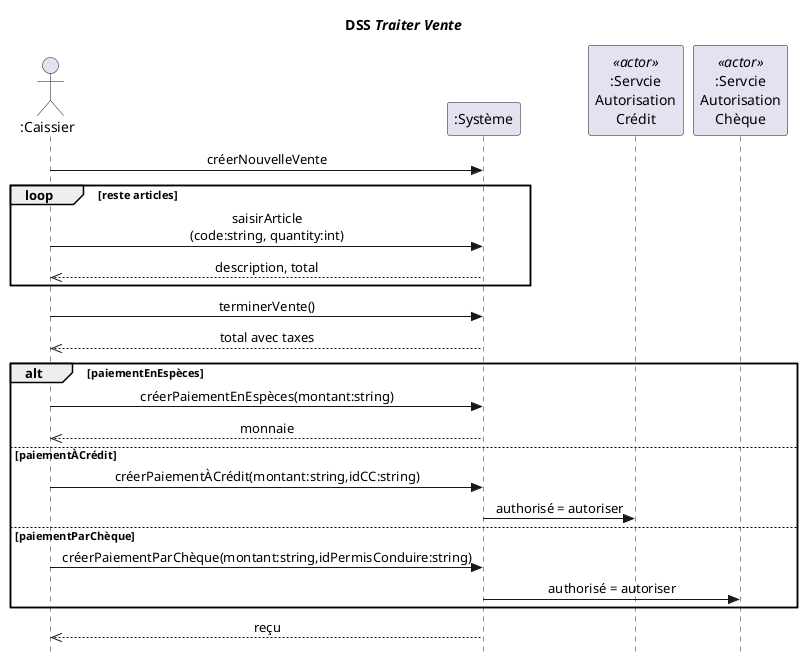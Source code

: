 @startuml DSS Traiter Vente Système externe
skinparam style strictuml
skinparam backgroundcolor transparent
skinparam SequenceMessageAlign center
title DSS <i>Traiter Vente</i>
actor ":Caissier" as c
participant ":Système" as s
participant ":Servcie\nAutorisation\nCrédit" as sac <<actor>>
participant ":Servcie\nAutorisation\nChèque" as sach <<actor>>
c->s : créerNouvelleVente
loop reste articles
 c->s : saisirArticle\n(code:string, quantity:int)
 c<<--s : description, total
end loop
c->s : terminerVente()
c<<--s : total avec taxes
alt paiementEnEspèces
c->s : créerPaiementEnEspèces(montant:string)
c<<--s : monnaie
else paiementÀCrédit
c->s : créerPaiementÀCrédit(montant:string,idCC:string)
s->sac : authorisé = autoriser
else paiementParChèque
c->s : créerPaiementParChèque(montant:string,idPermisConduire:string)
s->sach : authorisé = autoriser
end
c<<--s : reçu
@enduml